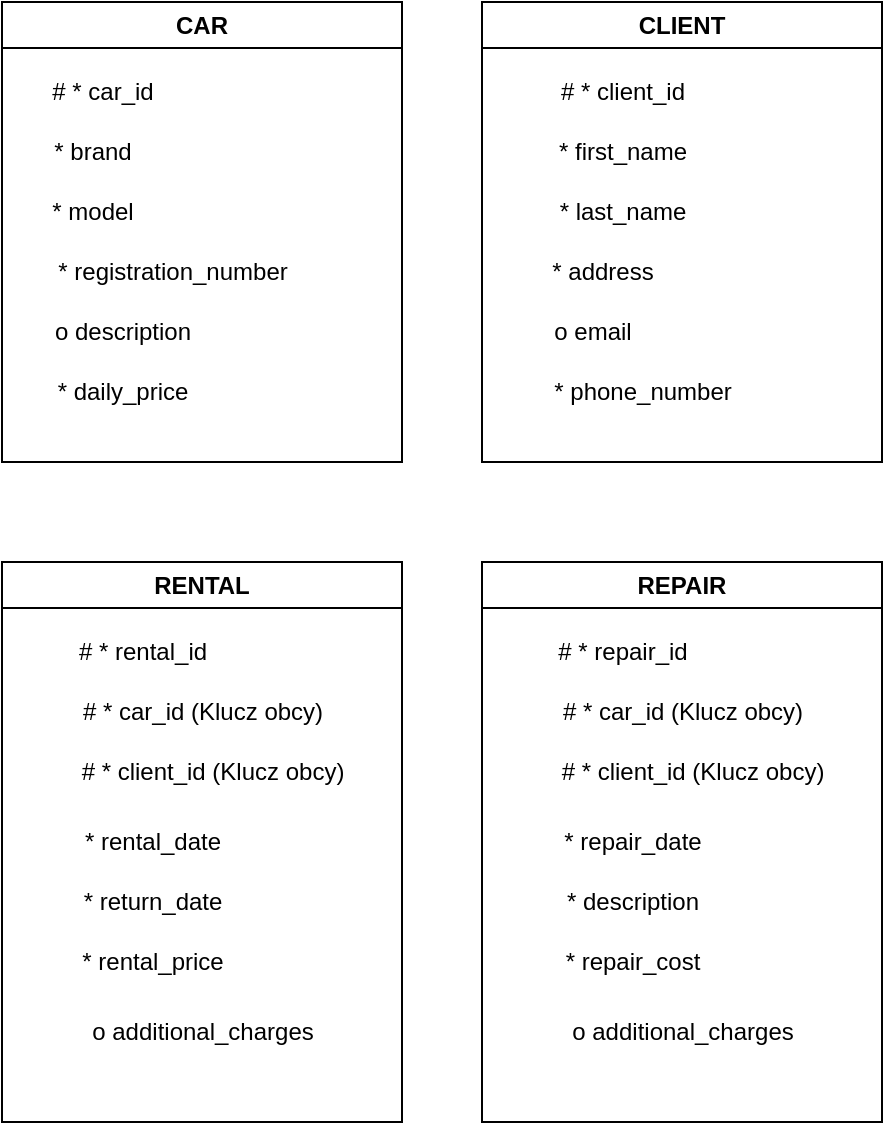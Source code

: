 <mxfile version="21.1.7" type="github">
  <diagram name="Strona-1" id="fPzl1J1sIAi2Sx4Lx70H">
    <mxGraphModel dx="1223" dy="666" grid="1" gridSize="10" guides="1" tooltips="1" connect="1" arrows="1" fold="1" page="1" pageScale="1" pageWidth="827" pageHeight="1169" math="0" shadow="0">
      <root>
        <mxCell id="0" />
        <mxCell id="1" parent="0" />
        <mxCell id="qF0Ar4klL7RjDzRg76NX-9" value="CAR" style="swimlane;whiteSpace=wrap;html=1;" vertex="1" parent="1">
          <mxGeometry x="80" y="240" width="200" height="230" as="geometry">
            <mxRectangle x="80" y="40" width="70" height="30" as="alternateBounds" />
          </mxGeometry>
        </mxCell>
        <mxCell id="qF0Ar4klL7RjDzRg76NX-10" value="# * car_id" style="text;html=1;align=center;verticalAlign=middle;resizable=0;points=[];autosize=1;strokeColor=none;fillColor=none;" vertex="1" parent="qF0Ar4klL7RjDzRg76NX-9">
          <mxGeometry x="15" y="30" width="70" height="30" as="geometry" />
        </mxCell>
        <mxCell id="qF0Ar4klL7RjDzRg76NX-11" value="* brand" style="text;html=1;align=center;verticalAlign=middle;resizable=0;points=[];autosize=1;strokeColor=none;fillColor=none;" vertex="1" parent="qF0Ar4klL7RjDzRg76NX-9">
          <mxGeometry x="15" y="60" width="60" height="30" as="geometry" />
        </mxCell>
        <mxCell id="qF0Ar4klL7RjDzRg76NX-12" value="* model" style="text;html=1;align=center;verticalAlign=middle;resizable=0;points=[];autosize=1;strokeColor=none;fillColor=none;" vertex="1" parent="qF0Ar4klL7RjDzRg76NX-9">
          <mxGeometry x="15" y="90" width="60" height="30" as="geometry" />
        </mxCell>
        <mxCell id="qF0Ar4klL7RjDzRg76NX-14" value="o description" style="text;html=1;align=center;verticalAlign=middle;resizable=0;points=[];autosize=1;strokeColor=none;fillColor=none;" vertex="1" parent="qF0Ar4klL7RjDzRg76NX-9">
          <mxGeometry x="15" y="150" width="90" height="30" as="geometry" />
        </mxCell>
        <mxCell id="qF0Ar4klL7RjDzRg76NX-15" value="*&amp;nbsp;daily_price " style="text;html=1;align=center;verticalAlign=middle;resizable=0;points=[];autosize=1;strokeColor=none;fillColor=none;" vertex="1" parent="qF0Ar4klL7RjDzRg76NX-9">
          <mxGeometry x="15" y="180" width="90" height="30" as="geometry" />
        </mxCell>
        <mxCell id="qF0Ar4klL7RjDzRg76NX-25" value="*&amp;nbsp;registration_number " style="text;html=1;align=center;verticalAlign=middle;resizable=0;points=[];autosize=1;strokeColor=none;fillColor=none;" vertex="1" parent="qF0Ar4klL7RjDzRg76NX-9">
          <mxGeometry x="15" y="120" width="140" height="30" as="geometry" />
        </mxCell>
        <mxCell id="qF0Ar4klL7RjDzRg76NX-26" value="CLIENT" style="swimlane;whiteSpace=wrap;html=1;startSize=23;" vertex="1" parent="1">
          <mxGeometry x="320" y="240" width="200" height="230" as="geometry" />
        </mxCell>
        <mxCell id="qF0Ar4klL7RjDzRg76NX-27" value="# *&amp;nbsp;client_id " style="text;html=1;align=center;verticalAlign=middle;resizable=0;points=[];autosize=1;strokeColor=none;fillColor=none;" vertex="1" parent="qF0Ar4klL7RjDzRg76NX-26">
          <mxGeometry x="25" y="30" width="90" height="30" as="geometry" />
        </mxCell>
        <mxCell id="qF0Ar4klL7RjDzRg76NX-31" value="*&amp;nbsp;phone_number " style="text;html=1;align=center;verticalAlign=middle;resizable=0;points=[];autosize=1;strokeColor=none;fillColor=none;" vertex="1" parent="qF0Ar4klL7RjDzRg76NX-26">
          <mxGeometry x="25" y="180" width="110" height="30" as="geometry" />
        </mxCell>
        <mxCell id="qF0Ar4klL7RjDzRg76NX-28" value="*&amp;nbsp;first_name " style="text;html=1;align=center;verticalAlign=middle;resizable=0;points=[];autosize=1;strokeColor=none;fillColor=none;" vertex="1" parent="qF0Ar4klL7RjDzRg76NX-26">
          <mxGeometry x="25" y="60" width="90" height="30" as="geometry" />
        </mxCell>
        <mxCell id="qF0Ar4klL7RjDzRg76NX-29" value="*&amp;nbsp;last_name " style="text;html=1;align=center;verticalAlign=middle;resizable=0;points=[];autosize=1;strokeColor=none;fillColor=none;" vertex="1" parent="qF0Ar4klL7RjDzRg76NX-26">
          <mxGeometry x="25" y="90" width="90" height="30" as="geometry" />
        </mxCell>
        <mxCell id="qF0Ar4klL7RjDzRg76NX-32" value="*&amp;nbsp;address " style="text;html=1;align=center;verticalAlign=middle;resizable=0;points=[];autosize=1;strokeColor=none;fillColor=none;" vertex="1" parent="qF0Ar4klL7RjDzRg76NX-26">
          <mxGeometry x="25" y="120" width="70" height="30" as="geometry" />
        </mxCell>
        <mxCell id="qF0Ar4klL7RjDzRg76NX-30" value="o&amp;nbsp;email " style="text;html=1;align=center;verticalAlign=middle;resizable=0;points=[];autosize=1;strokeColor=none;fillColor=none;" vertex="1" parent="qF0Ar4klL7RjDzRg76NX-26">
          <mxGeometry x="25" y="150" width="60" height="30" as="geometry" />
        </mxCell>
        <mxCell id="qF0Ar4klL7RjDzRg76NX-33" value="RENTAL" style="swimlane;whiteSpace=wrap;html=1;startSize=23;" vertex="1" parent="1">
          <mxGeometry x="80" y="520" width="200" height="280" as="geometry" />
        </mxCell>
        <mxCell id="qF0Ar4klL7RjDzRg76NX-34" value="# *&amp;nbsp;rental_id " style="text;html=1;align=center;verticalAlign=middle;resizable=0;points=[];autosize=1;strokeColor=none;fillColor=none;" vertex="1" parent="qF0Ar4klL7RjDzRg76NX-33">
          <mxGeometry x="25" y="30" width="90" height="30" as="geometry" />
        </mxCell>
        <mxCell id="qF0Ar4klL7RjDzRg76NX-35" value="* rental_price " style="text;html=1;align=center;verticalAlign=middle;resizable=0;points=[];autosize=1;strokeColor=none;fillColor=none;" vertex="1" parent="qF0Ar4klL7RjDzRg76NX-33">
          <mxGeometry x="30" y="185" width="90" height="30" as="geometry" />
        </mxCell>
        <mxCell id="qF0Ar4klL7RjDzRg76NX-38" value="*&amp;nbsp;rental_date " style="text;html=1;align=center;verticalAlign=middle;resizable=0;points=[];autosize=1;strokeColor=none;fillColor=none;" vertex="1" parent="qF0Ar4klL7RjDzRg76NX-33">
          <mxGeometry x="30" y="125" width="90" height="30" as="geometry" />
        </mxCell>
        <mxCell id="qF0Ar4klL7RjDzRg76NX-39" value="* return_date " style="text;html=1;align=center;verticalAlign=middle;resizable=0;points=[];autosize=1;strokeColor=none;fillColor=none;" vertex="1" parent="qF0Ar4klL7RjDzRg76NX-33">
          <mxGeometry x="30" y="155" width="90" height="30" as="geometry" />
        </mxCell>
        <mxCell id="qF0Ar4klL7RjDzRg76NX-40" value="# * car_id (Klucz obcy)" style="text;html=1;align=center;verticalAlign=middle;resizable=0;points=[];autosize=1;strokeColor=none;fillColor=none;" vertex="1" parent="qF0Ar4klL7RjDzRg76NX-33">
          <mxGeometry x="30" y="60" width="140" height="30" as="geometry" />
        </mxCell>
        <mxCell id="qF0Ar4klL7RjDzRg76NX-41" value="# *&amp;nbsp;client_id (Klucz obcy)" style="text;html=1;align=center;verticalAlign=middle;resizable=0;points=[];autosize=1;strokeColor=none;fillColor=none;" vertex="1" parent="qF0Ar4klL7RjDzRg76NX-33">
          <mxGeometry x="30" y="90" width="150" height="30" as="geometry" />
        </mxCell>
        <mxCell id="qF0Ar4klL7RjDzRg76NX-42" value="o additional_charges" style="text;html=1;align=center;verticalAlign=middle;resizable=0;points=[];autosize=1;strokeColor=none;fillColor=none;" vertex="1" parent="qF0Ar4klL7RjDzRg76NX-33">
          <mxGeometry x="35" y="220" width="130" height="30" as="geometry" />
        </mxCell>
        <mxCell id="qF0Ar4klL7RjDzRg76NX-43" value="REPAIR" style="swimlane;whiteSpace=wrap;html=1;startSize=23;" vertex="1" parent="1">
          <mxGeometry x="320" y="520" width="200" height="280" as="geometry" />
        </mxCell>
        <mxCell id="qF0Ar4klL7RjDzRg76NX-44" value="# *&amp;nbsp;repair_id " style="text;html=1;align=center;verticalAlign=middle;resizable=0;points=[];autosize=1;strokeColor=none;fillColor=none;" vertex="1" parent="qF0Ar4klL7RjDzRg76NX-43">
          <mxGeometry x="25" y="30" width="90" height="30" as="geometry" />
        </mxCell>
        <mxCell id="qF0Ar4klL7RjDzRg76NX-45" value="* repair_cost " style="text;html=1;align=center;verticalAlign=middle;resizable=0;points=[];autosize=1;strokeColor=none;fillColor=none;" vertex="1" parent="qF0Ar4klL7RjDzRg76NX-43">
          <mxGeometry x="30" y="185" width="90" height="30" as="geometry" />
        </mxCell>
        <mxCell id="qF0Ar4klL7RjDzRg76NX-46" value="*&amp;nbsp;repair_date " style="text;html=1;align=center;verticalAlign=middle;resizable=0;points=[];autosize=1;strokeColor=none;fillColor=none;" vertex="1" parent="qF0Ar4klL7RjDzRg76NX-43">
          <mxGeometry x="30" y="125" width="90" height="30" as="geometry" />
        </mxCell>
        <mxCell id="qF0Ar4klL7RjDzRg76NX-47" value="*&amp;nbsp;description " style="text;html=1;align=center;verticalAlign=middle;resizable=0;points=[];autosize=1;strokeColor=none;fillColor=none;" vertex="1" parent="qF0Ar4klL7RjDzRg76NX-43">
          <mxGeometry x="30" y="155" width="90" height="30" as="geometry" />
        </mxCell>
        <mxCell id="qF0Ar4klL7RjDzRg76NX-48" value="# * car_id (Klucz obcy)" style="text;html=1;align=center;verticalAlign=middle;resizable=0;points=[];autosize=1;strokeColor=none;fillColor=none;" vertex="1" parent="qF0Ar4klL7RjDzRg76NX-43">
          <mxGeometry x="30" y="60" width="140" height="30" as="geometry" />
        </mxCell>
        <mxCell id="qF0Ar4klL7RjDzRg76NX-49" value="# *&amp;nbsp;client_id (Klucz obcy)" style="text;html=1;align=center;verticalAlign=middle;resizable=0;points=[];autosize=1;strokeColor=none;fillColor=none;" vertex="1" parent="qF0Ar4klL7RjDzRg76NX-43">
          <mxGeometry x="30" y="90" width="150" height="30" as="geometry" />
        </mxCell>
        <mxCell id="qF0Ar4klL7RjDzRg76NX-50" value="o additional_charges" style="text;html=1;align=center;verticalAlign=middle;resizable=0;points=[];autosize=1;strokeColor=none;fillColor=none;" vertex="1" parent="qF0Ar4klL7RjDzRg76NX-43">
          <mxGeometry x="35" y="220" width="130" height="30" as="geometry" />
        </mxCell>
      </root>
    </mxGraphModel>
  </diagram>
</mxfile>
